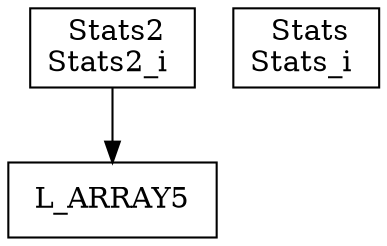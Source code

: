 digraph {
L_ARRAY5 [ label=" L_ARRAY5 " shape= box ]
Stats2_i [ label=" Stats2\nStats2_i " shape= box ]
Stats_i [ label=" Stats\nStats_i " shape= box ]

"Stats2_i" -> "L_ARRAY5" []
}
